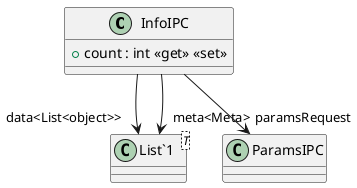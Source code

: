 @startuml
class InfoIPC {
    + count : int <<get>> <<set>>
}
class "List`1"<T> {
}
InfoIPC --> "data<List<object>>" "List`1"
InfoIPC --> "meta<Meta>" "List`1"
InfoIPC --> "paramsRequest" ParamsIPC
@enduml
